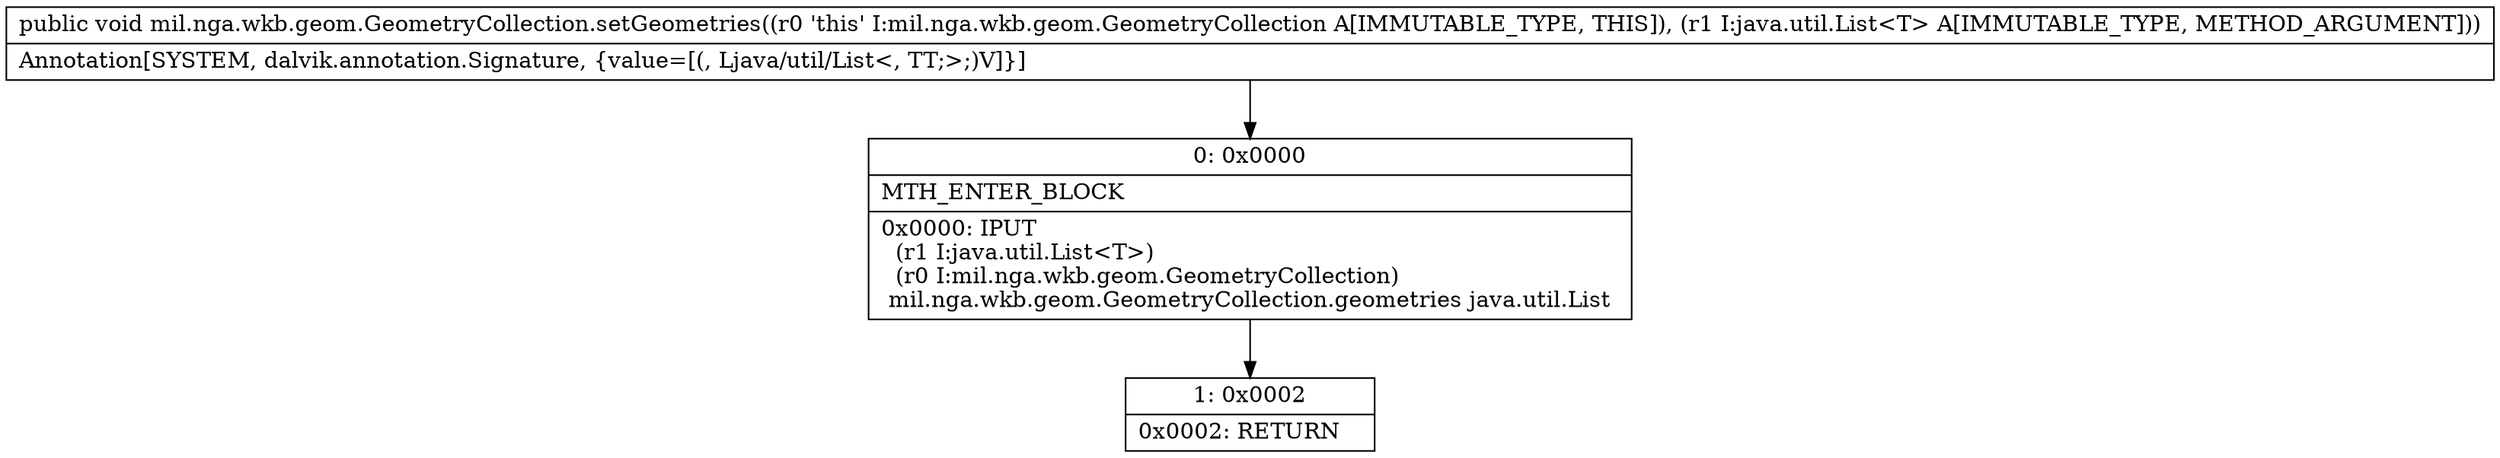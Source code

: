 digraph "CFG formil.nga.wkb.geom.GeometryCollection.setGeometries(Ljava\/util\/List;)V" {
Node_0 [shape=record,label="{0\:\ 0x0000|MTH_ENTER_BLOCK\l|0x0000: IPUT  \l  (r1 I:java.util.List\<T\>)\l  (r0 I:mil.nga.wkb.geom.GeometryCollection)\l mil.nga.wkb.geom.GeometryCollection.geometries java.util.List \l}"];
Node_1 [shape=record,label="{1\:\ 0x0002|0x0002: RETURN   \l}"];
MethodNode[shape=record,label="{public void mil.nga.wkb.geom.GeometryCollection.setGeometries((r0 'this' I:mil.nga.wkb.geom.GeometryCollection A[IMMUTABLE_TYPE, THIS]), (r1 I:java.util.List\<T\> A[IMMUTABLE_TYPE, METHOD_ARGUMENT]))  | Annotation[SYSTEM, dalvik.annotation.Signature, \{value=[(, Ljava\/util\/List\<, TT;\>;)V]\}]\l}"];
MethodNode -> Node_0;
Node_0 -> Node_1;
}

